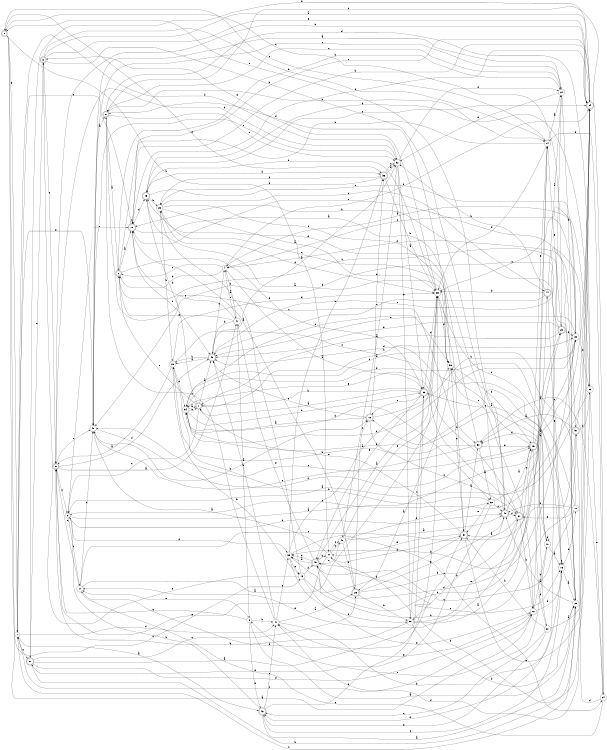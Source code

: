 digraph n45_8 {
__start0 [label="" shape="none"];

rankdir=LR;
size="8,5";

s0 [style="rounded,filled", color="black", fillcolor="white" shape="doublecircle", label="0"];
s1 [style="rounded,filled", color="black", fillcolor="white" shape="doublecircle", label="1"];
s2 [style="filled", color="black", fillcolor="white" shape="circle", label="2"];
s3 [style="rounded,filled", color="black", fillcolor="white" shape="doublecircle", label="3"];
s4 [style="filled", color="black", fillcolor="white" shape="circle", label="4"];
s5 [style="rounded,filled", color="black", fillcolor="white" shape="doublecircle", label="5"];
s6 [style="rounded,filled", color="black", fillcolor="white" shape="doublecircle", label="6"];
s7 [style="filled", color="black", fillcolor="white" shape="circle", label="7"];
s8 [style="rounded,filled", color="black", fillcolor="white" shape="doublecircle", label="8"];
s9 [style="filled", color="black", fillcolor="white" shape="circle", label="9"];
s10 [style="filled", color="black", fillcolor="white" shape="circle", label="10"];
s11 [style="filled", color="black", fillcolor="white" shape="circle", label="11"];
s12 [style="filled", color="black", fillcolor="white" shape="circle", label="12"];
s13 [style="filled", color="black", fillcolor="white" shape="circle", label="13"];
s14 [style="filled", color="black", fillcolor="white" shape="circle", label="14"];
s15 [style="rounded,filled", color="black", fillcolor="white" shape="doublecircle", label="15"];
s16 [style="filled", color="black", fillcolor="white" shape="circle", label="16"];
s17 [style="filled", color="black", fillcolor="white" shape="circle", label="17"];
s18 [style="rounded,filled", color="black", fillcolor="white" shape="doublecircle", label="18"];
s19 [style="rounded,filled", color="black", fillcolor="white" shape="doublecircle", label="19"];
s20 [style="filled", color="black", fillcolor="white" shape="circle", label="20"];
s21 [style="filled", color="black", fillcolor="white" shape="circle", label="21"];
s22 [style="filled", color="black", fillcolor="white" shape="circle", label="22"];
s23 [style="rounded,filled", color="black", fillcolor="white" shape="doublecircle", label="23"];
s24 [style="filled", color="black", fillcolor="white" shape="circle", label="24"];
s25 [style="filled", color="black", fillcolor="white" shape="circle", label="25"];
s26 [style="rounded,filled", color="black", fillcolor="white" shape="doublecircle", label="26"];
s27 [style="rounded,filled", color="black", fillcolor="white" shape="doublecircle", label="27"];
s28 [style="filled", color="black", fillcolor="white" shape="circle", label="28"];
s29 [style="filled", color="black", fillcolor="white" shape="circle", label="29"];
s30 [style="filled", color="black", fillcolor="white" shape="circle", label="30"];
s31 [style="rounded,filled", color="black", fillcolor="white" shape="doublecircle", label="31"];
s32 [style="filled", color="black", fillcolor="white" shape="circle", label="32"];
s33 [style="rounded,filled", color="black", fillcolor="white" shape="doublecircle", label="33"];
s34 [style="rounded,filled", color="black", fillcolor="white" shape="doublecircle", label="34"];
s35 [style="filled", color="black", fillcolor="white" shape="circle", label="35"];
s36 [style="rounded,filled", color="black", fillcolor="white" shape="doublecircle", label="36"];
s37 [style="rounded,filled", color="black", fillcolor="white" shape="doublecircle", label="37"];
s38 [style="filled", color="black", fillcolor="white" shape="circle", label="38"];
s39 [style="filled", color="black", fillcolor="white" shape="circle", label="39"];
s40 [style="rounded,filled", color="black", fillcolor="white" shape="doublecircle", label="40"];
s41 [style="filled", color="black", fillcolor="white" shape="circle", label="41"];
s42 [style="rounded,filled", color="black", fillcolor="white" shape="doublecircle", label="42"];
s43 [style="rounded,filled", color="black", fillcolor="white" shape="doublecircle", label="43"];
s44 [style="rounded,filled", color="black", fillcolor="white" shape="doublecircle", label="44"];
s45 [style="rounded,filled", color="black", fillcolor="white" shape="doublecircle", label="45"];
s46 [style="filled", color="black", fillcolor="white" shape="circle", label="46"];
s47 [style="filled", color="black", fillcolor="white" shape="circle", label="47"];
s48 [style="filled", color="black", fillcolor="white" shape="circle", label="48"];
s49 [style="rounded,filled", color="black", fillcolor="white" shape="doublecircle", label="49"];
s50 [style="rounded,filled", color="black", fillcolor="white" shape="doublecircle", label="50"];
s51 [style="rounded,filled", color="black", fillcolor="white" shape="doublecircle", label="51"];
s52 [style="filled", color="black", fillcolor="white" shape="circle", label="52"];
s53 [style="filled", color="black", fillcolor="white" shape="circle", label="53"];
s54 [style="filled", color="black", fillcolor="white" shape="circle", label="54"];
s55 [style="filled", color="black", fillcolor="white" shape="circle", label="55"];
s0 -> s12 [label="a"];
s0 -> s21 [label="b"];
s0 -> s13 [label="c"];
s0 -> s7 [label="d"];
s0 -> s36 [label="e"];
s1 -> s43 [label="a"];
s1 -> s30 [label="b"];
s1 -> s2 [label="c"];
s1 -> s49 [label="d"];
s1 -> s6 [label="e"];
s2 -> s23 [label="a"];
s2 -> s11 [label="b"];
s2 -> s40 [label="c"];
s2 -> s35 [label="d"];
s2 -> s19 [label="e"];
s3 -> s34 [label="a"];
s3 -> s40 [label="b"];
s3 -> s5 [label="c"];
s3 -> s14 [label="d"];
s3 -> s34 [label="e"];
s4 -> s33 [label="a"];
s4 -> s34 [label="b"];
s4 -> s6 [label="c"];
s4 -> s6 [label="d"];
s4 -> s47 [label="e"];
s5 -> s47 [label="a"];
s5 -> s34 [label="b"];
s5 -> s2 [label="c"];
s5 -> s43 [label="d"];
s5 -> s48 [label="e"];
s6 -> s19 [label="a"];
s6 -> s22 [label="b"];
s6 -> s29 [label="c"];
s6 -> s33 [label="d"];
s6 -> s34 [label="e"];
s7 -> s42 [label="a"];
s7 -> s52 [label="b"];
s7 -> s27 [label="c"];
s7 -> s41 [label="d"];
s7 -> s48 [label="e"];
s8 -> s6 [label="a"];
s8 -> s14 [label="b"];
s8 -> s50 [label="c"];
s8 -> s53 [label="d"];
s8 -> s52 [label="e"];
s9 -> s29 [label="a"];
s9 -> s41 [label="b"];
s9 -> s5 [label="c"];
s9 -> s42 [label="d"];
s9 -> s11 [label="e"];
s10 -> s16 [label="a"];
s10 -> s18 [label="b"];
s10 -> s33 [label="c"];
s10 -> s10 [label="d"];
s10 -> s9 [label="e"];
s11 -> s39 [label="a"];
s11 -> s48 [label="b"];
s11 -> s5 [label="c"];
s11 -> s31 [label="d"];
s11 -> s14 [label="e"];
s12 -> s44 [label="a"];
s12 -> s10 [label="b"];
s12 -> s7 [label="c"];
s12 -> s16 [label="d"];
s12 -> s41 [label="e"];
s13 -> s25 [label="a"];
s13 -> s16 [label="b"];
s13 -> s3 [label="c"];
s13 -> s45 [label="d"];
s13 -> s12 [label="e"];
s14 -> s22 [label="a"];
s14 -> s19 [label="b"];
s14 -> s0 [label="c"];
s14 -> s39 [label="d"];
s14 -> s23 [label="e"];
s15 -> s38 [label="a"];
s15 -> s30 [label="b"];
s15 -> s48 [label="c"];
s15 -> s20 [label="d"];
s15 -> s14 [label="e"];
s16 -> s29 [label="a"];
s16 -> s19 [label="b"];
s16 -> s16 [label="c"];
s16 -> s43 [label="d"];
s16 -> s17 [label="e"];
s17 -> s54 [label="a"];
s17 -> s40 [label="b"];
s17 -> s45 [label="c"];
s17 -> s54 [label="d"];
s17 -> s37 [label="e"];
s18 -> s54 [label="a"];
s18 -> s30 [label="b"];
s18 -> s37 [label="c"];
s18 -> s36 [label="d"];
s18 -> s43 [label="e"];
s19 -> s12 [label="a"];
s19 -> s43 [label="b"];
s19 -> s19 [label="c"];
s19 -> s49 [label="d"];
s19 -> s7 [label="e"];
s20 -> s34 [label="a"];
s20 -> s31 [label="b"];
s20 -> s42 [label="c"];
s20 -> s50 [label="d"];
s20 -> s42 [label="e"];
s21 -> s48 [label="a"];
s21 -> s46 [label="b"];
s21 -> s46 [label="c"];
s21 -> s31 [label="d"];
s21 -> s5 [label="e"];
s22 -> s48 [label="a"];
s22 -> s51 [label="b"];
s22 -> s8 [label="c"];
s22 -> s42 [label="d"];
s22 -> s52 [label="e"];
s23 -> s1 [label="a"];
s23 -> s30 [label="b"];
s23 -> s0 [label="c"];
s23 -> s48 [label="d"];
s23 -> s43 [label="e"];
s24 -> s50 [label="a"];
s24 -> s14 [label="b"];
s24 -> s8 [label="c"];
s24 -> s51 [label="d"];
s24 -> s11 [label="e"];
s25 -> s39 [label="a"];
s25 -> s28 [label="b"];
s25 -> s44 [label="c"];
s25 -> s39 [label="d"];
s25 -> s31 [label="e"];
s26 -> s19 [label="a"];
s26 -> s55 [label="b"];
s26 -> s18 [label="c"];
s26 -> s37 [label="d"];
s26 -> s40 [label="e"];
s27 -> s33 [label="a"];
s27 -> s29 [label="b"];
s27 -> s26 [label="c"];
s27 -> s12 [label="d"];
s27 -> s3 [label="e"];
s28 -> s5 [label="a"];
s28 -> s13 [label="b"];
s28 -> s37 [label="c"];
s28 -> s54 [label="d"];
s28 -> s39 [label="e"];
s29 -> s40 [label="a"];
s29 -> s54 [label="b"];
s29 -> s7 [label="c"];
s29 -> s4 [label="d"];
s29 -> s19 [label="e"];
s30 -> s4 [label="a"];
s30 -> s54 [label="b"];
s30 -> s4 [label="c"];
s30 -> s45 [label="d"];
s30 -> s43 [label="e"];
s31 -> s50 [label="a"];
s31 -> s35 [label="b"];
s31 -> s1 [label="c"];
s31 -> s21 [label="d"];
s31 -> s34 [label="e"];
s32 -> s34 [label="a"];
s32 -> s28 [label="b"];
s32 -> s40 [label="c"];
s32 -> s27 [label="d"];
s32 -> s31 [label="e"];
s33 -> s1 [label="a"];
s33 -> s1 [label="b"];
s33 -> s18 [label="c"];
s33 -> s39 [label="d"];
s33 -> s45 [label="e"];
s34 -> s27 [label="a"];
s34 -> s19 [label="b"];
s34 -> s2 [label="c"];
s34 -> s41 [label="d"];
s34 -> s19 [label="e"];
s35 -> s39 [label="a"];
s35 -> s36 [label="b"];
s35 -> s24 [label="c"];
s35 -> s55 [label="d"];
s35 -> s13 [label="e"];
s36 -> s52 [label="a"];
s36 -> s39 [label="b"];
s36 -> s52 [label="c"];
s36 -> s25 [label="d"];
s36 -> s25 [label="e"];
s37 -> s31 [label="a"];
s37 -> s12 [label="b"];
s37 -> s15 [label="c"];
s37 -> s11 [label="d"];
s37 -> s54 [label="e"];
s38 -> s26 [label="a"];
s38 -> s15 [label="b"];
s38 -> s25 [label="c"];
s38 -> s8 [label="d"];
s38 -> s31 [label="e"];
s39 -> s45 [label="a"];
s39 -> s49 [label="b"];
s39 -> s10 [label="c"];
s39 -> s38 [label="d"];
s39 -> s3 [label="e"];
s40 -> s15 [label="a"];
s40 -> s55 [label="b"];
s40 -> s38 [label="c"];
s40 -> s37 [label="d"];
s40 -> s0 [label="e"];
s41 -> s26 [label="a"];
s41 -> s43 [label="b"];
s41 -> s8 [label="c"];
s41 -> s16 [label="d"];
s41 -> s35 [label="e"];
s42 -> s29 [label="a"];
s42 -> s2 [label="b"];
s42 -> s16 [label="c"];
s42 -> s39 [label="d"];
s42 -> s41 [label="e"];
s43 -> s52 [label="a"];
s43 -> s28 [label="b"];
s43 -> s4 [label="c"];
s43 -> s28 [label="d"];
s43 -> s53 [label="e"];
s44 -> s22 [label="a"];
s44 -> s52 [label="b"];
s44 -> s43 [label="c"];
s44 -> s39 [label="d"];
s44 -> s16 [label="e"];
s45 -> s35 [label="a"];
s45 -> s21 [label="b"];
s45 -> s23 [label="c"];
s45 -> s35 [label="d"];
s45 -> s47 [label="e"];
s46 -> s40 [label="a"];
s46 -> s32 [label="b"];
s46 -> s45 [label="c"];
s46 -> s26 [label="d"];
s46 -> s38 [label="e"];
s47 -> s9 [label="a"];
s47 -> s4 [label="b"];
s47 -> s19 [label="c"];
s47 -> s43 [label="d"];
s47 -> s6 [label="e"];
s48 -> s8 [label="a"];
s48 -> s18 [label="b"];
s48 -> s22 [label="c"];
s48 -> s15 [label="d"];
s48 -> s52 [label="e"];
s49 -> s38 [label="a"];
s49 -> s25 [label="b"];
s49 -> s34 [label="c"];
s49 -> s36 [label="d"];
s49 -> s30 [label="e"];
s50 -> s32 [label="a"];
s50 -> s28 [label="b"];
s50 -> s48 [label="c"];
s50 -> s49 [label="d"];
s50 -> s15 [label="e"];
s51 -> s50 [label="a"];
s51 -> s35 [label="b"];
s51 -> s21 [label="c"];
s51 -> s53 [label="d"];
s51 -> s34 [label="e"];
s52 -> s33 [label="a"];
s52 -> s5 [label="b"];
s52 -> s46 [label="c"];
s52 -> s22 [label="d"];
s52 -> s55 [label="e"];
s53 -> s2 [label="a"];
s53 -> s49 [label="b"];
s53 -> s39 [label="c"];
s53 -> s45 [label="d"];
s53 -> s24 [label="e"];
s54 -> s1 [label="a"];
s54 -> s32 [label="b"];
s54 -> s1 [label="c"];
s54 -> s33 [label="d"];
s54 -> s38 [label="e"];
s55 -> s14 [label="a"];
s55 -> s5 [label="b"];
s55 -> s33 [label="c"];
s55 -> s29 [label="d"];
s55 -> s15 [label="e"];

}